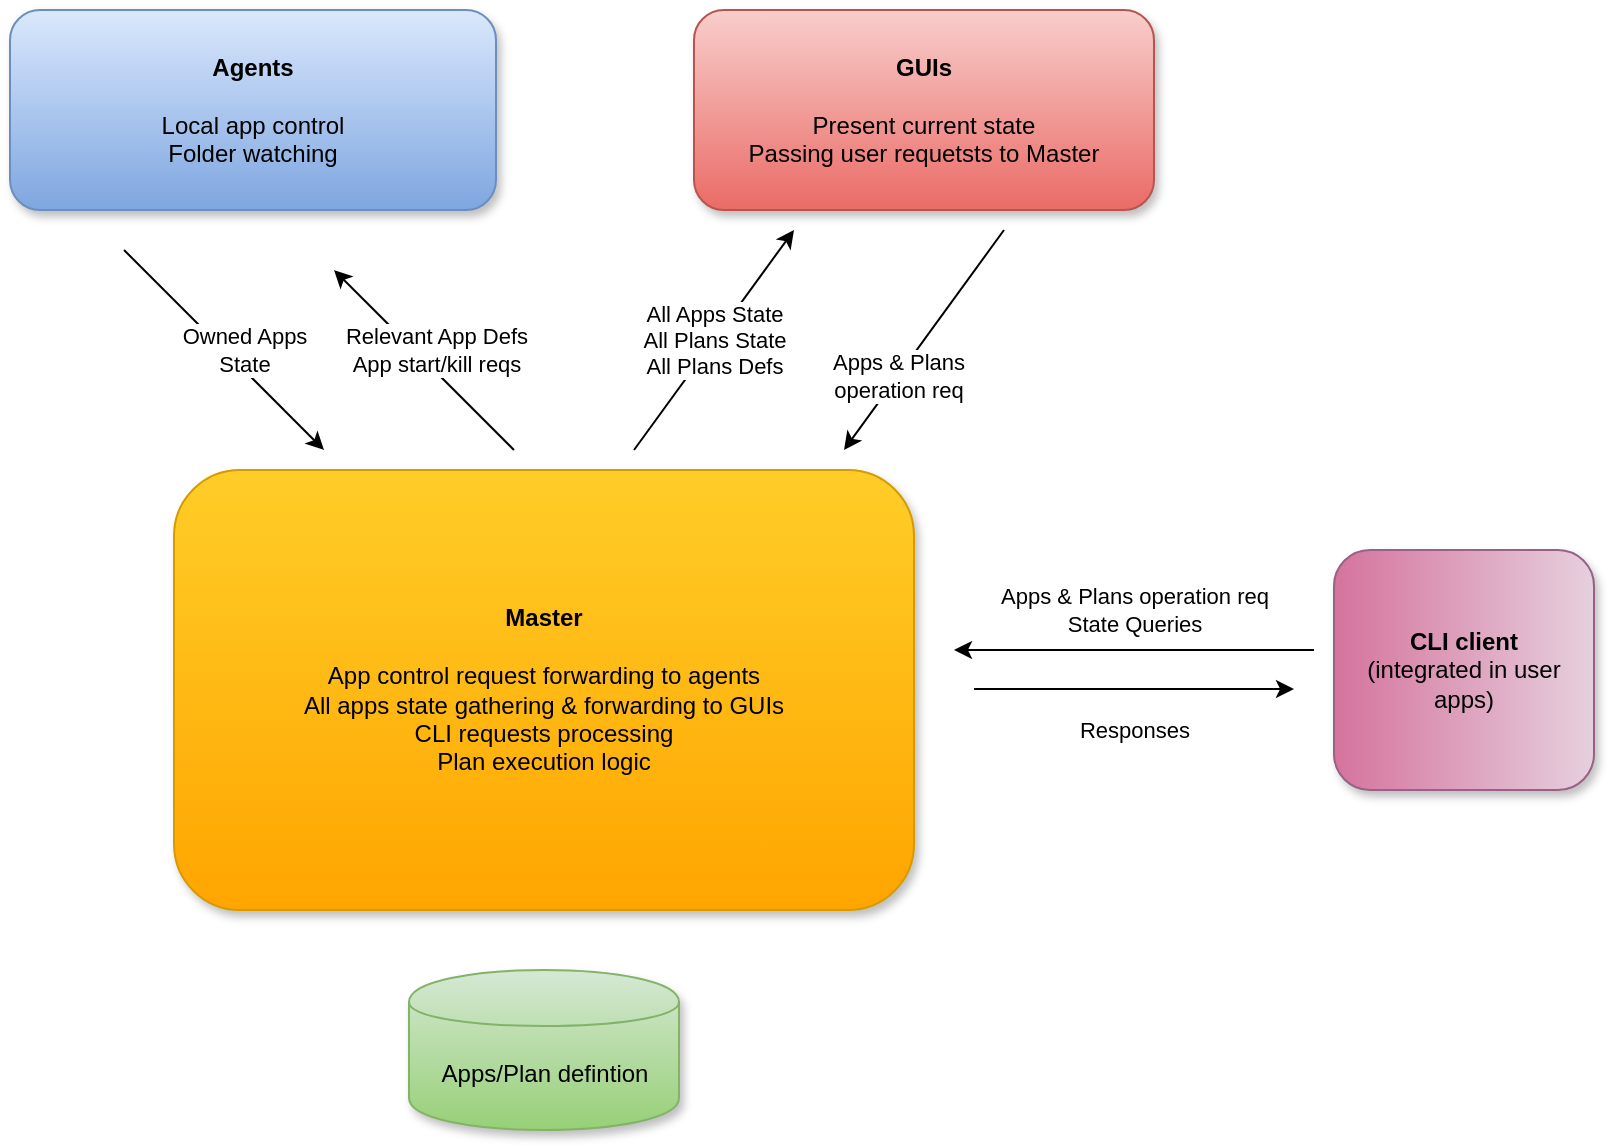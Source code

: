 <mxfile version="11.3.0" type="device" pages="3"><diagram id="9E8nScm6VIxQ8CLhNJQN" name="Overview"><mxGraphModel dx="1340" dy="827" grid="1" gridSize="10" guides="1" tooltips="1" connect="1" arrows="1" fold="1" page="1" pageScale="1" pageWidth="850" pageHeight="1100" math="0" shadow="0"><root><mxCell id="iiD6UnlSNe9LxEDSKWPP-0"/><mxCell id="iiD6UnlSNe9LxEDSKWPP-1" parent="iiD6UnlSNe9LxEDSKWPP-0"/><mxCell id="iiD6UnlSNe9LxEDSKWPP-2" value="&lt;b&gt;Master&lt;br&gt;&lt;br&gt;&lt;/b&gt;App control request forwarding to agents&lt;br&gt;All apps state gathering &amp;amp; forwarding to GUIs&lt;br&gt;CLI requests processing&lt;br&gt;Plan execution logic" style="rounded=1;whiteSpace=wrap;html=1;fillColor=#ffcd28;strokeColor=#d79b00;gradientColor=#ffa500;shadow=1;" parent="iiD6UnlSNe9LxEDSKWPP-1" vertex="1"><mxGeometry x="100" y="320" width="370" height="220" as="geometry"/></mxCell><mxCell id="iiD6UnlSNe9LxEDSKWPP-3" value="&lt;b&gt;Agents&lt;/b&gt;&lt;br&gt;&lt;br&gt;Local app control&lt;br&gt;Folder watching" style="rounded=1;whiteSpace=wrap;html=1;fillColor=#dae8fc;strokeColor=#6c8ebf;gradientColor=#7ea6e0;glass=0;shadow=1;" parent="iiD6UnlSNe9LxEDSKWPP-1" vertex="1"><mxGeometry x="18" y="90" width="243" height="100" as="geometry"/></mxCell><mxCell id="iiD6UnlSNe9LxEDSKWPP-4" value="&lt;b&gt;GUIs&lt;br&gt;&lt;br&gt;&lt;/b&gt;Present current state&lt;br&gt;Passing user requetsts to Master" style="rounded=1;whiteSpace=wrap;html=1;fillColor=#f8cecc;strokeColor=#b85450;gradientColor=#ea6b66;shadow=1;" parent="iiD6UnlSNe9LxEDSKWPP-1" vertex="1"><mxGeometry x="360" y="90" width="230" height="100" as="geometry"/></mxCell><mxCell id="iiD6UnlSNe9LxEDSKWPP-5" value="All Apps State&lt;br&gt;All Plans State&lt;br&gt;All Plans Defs" style="endArrow=classic;html=1;" parent="iiD6UnlSNe9LxEDSKWPP-1" edge="1"><mxGeometry width="50" height="50" relative="1" as="geometry"><mxPoint x="330" y="310" as="sourcePoint"/><mxPoint x="410" y="200" as="targetPoint"/></mxGeometry></mxCell><mxCell id="iiD6UnlSNe9LxEDSKWPP-6" value="Relevant App Defs&lt;br&gt;App start/kill reqs" style="endArrow=classic;html=1;" parent="iiD6UnlSNe9LxEDSKWPP-1" edge="1"><mxGeometry y="-7" width="50" height="50" relative="1" as="geometry"><mxPoint x="270" y="310" as="sourcePoint"/><mxPoint x="180" y="220" as="targetPoint"/><mxPoint x="1" as="offset"/></mxGeometry></mxCell><mxCell id="iiD6UnlSNe9LxEDSKWPP-7" value="Owned Apps&lt;br&gt;State" style="endArrow=classic;html=1;" parent="iiD6UnlSNe9LxEDSKWPP-1" edge="1"><mxGeometry x="0.1" y="7" width="50" height="50" relative="1" as="geometry"><mxPoint x="75" y="210" as="sourcePoint"/><mxPoint x="175" y="310" as="targetPoint"/><mxPoint as="offset"/></mxGeometry></mxCell><mxCell id="iiD6UnlSNe9LxEDSKWPP-8" value="Apps &amp;amp; Plans&lt;br&gt;operation req" style="endArrow=classic;html=1;" parent="iiD6UnlSNe9LxEDSKWPP-1" edge="1"><mxGeometry x="0.333" width="50" height="50" relative="1" as="geometry"><mxPoint x="515" y="200" as="sourcePoint"/><mxPoint x="435" y="310" as="targetPoint"/><mxPoint as="offset"/></mxGeometry></mxCell><mxCell id="iiD6UnlSNe9LxEDSKWPP-9" value="Apps/Plan defintion" style="shape=cylinder;whiteSpace=wrap;html=1;boundedLbl=1;backgroundOutline=1;fillColor=#d5e8d4;strokeColor=#82b366;gradientColor=#97d077;shadow=1;" parent="iiD6UnlSNe9LxEDSKWPP-1" vertex="1"><mxGeometry x="217.5" y="570" width="135" height="80" as="geometry"/></mxCell><mxCell id="iiD6UnlSNe9LxEDSKWPP-11" value="&lt;b&gt;CLI client&lt;/b&gt;&lt;br&gt;(integrated in user apps)" style="rounded=1;whiteSpace=wrap;html=1;fillColor=#e6d0de;strokeColor=#996185;gradientColor=#d5739d;direction=south;shadow=1;" parent="iiD6UnlSNe9LxEDSKWPP-1" vertex="1"><mxGeometry x="680" y="360" width="130" height="120" as="geometry"/></mxCell><mxCell id="iiD6UnlSNe9LxEDSKWPP-13" value="Apps &amp;amp; Plans operation req&lt;br&gt;State Queries" style="endArrow=classic;html=1;" parent="iiD6UnlSNe9LxEDSKWPP-1" edge="1"><mxGeometry y="-20" width="50" height="50" relative="1" as="geometry"><mxPoint x="670" y="410" as="sourcePoint"/><mxPoint x="490" y="410" as="targetPoint"/><mxPoint as="offset"/></mxGeometry></mxCell><mxCell id="iiD6UnlSNe9LxEDSKWPP-14" value="Responses" style="endArrow=classic;html=1;" parent="iiD6UnlSNe9LxEDSKWPP-1" edge="1"><mxGeometry y="-20" width="50" height="50" relative="1" as="geometry"><mxPoint x="500" y="429.5" as="sourcePoint"/><mxPoint x="660" y="429.5" as="targetPoint"/><mxPoint as="offset"/></mxGeometry></mxCell></root></mxGraphModel></diagram><diagram id="9d0924HnfYX_W-od98_B" name="Main Components"><mxGraphModel dx="1954" dy="681" grid="1" gridSize="10" guides="1" tooltips="1" connect="1" arrows="1" fold="1" page="1" pageScale="1" pageWidth="850" pageHeight="1100" math="0" shadow="0"><root><mxCell id="0"/><mxCell id="1" parent="0"/><mxCell id="H8IfDMaF4q7weLNNHRkA-1" value="LocalApp" style="rounded=1;whiteSpace=wrap;html=1;fillColor=#dae8fc;strokeColor=#6c8ebf;gradientColor=#7ea6e0;" parent="1" vertex="1"><mxGeometry x="-455.5" y="434" width="90" height="49" as="geometry"/></mxCell><mxCell id="H8IfDMaF4q7weLNNHRkA-2" value="All Apps Def&lt;br&gt;Registry" style="rounded=1;whiteSpace=wrap;html=1;fillColor=#ffcd28;strokeColor=#d79b00;gradientColor=#ffa500;glass=0;shadow=0;" parent="1" vertex="1"><mxGeometry x="325" y="351" width="120" height="60" as="geometry"/></mxCell><mxCell id="H8IfDMaF4q7weLNNHRkA-3" value="AppState" style="rounded=0;whiteSpace=wrap;html=1;fillColor=#fff2cc;strokeColor=#d6b656;gradientColor=#ffd966;" parent="1" vertex="1"><mxGeometry x="-445.5" y="554" width="70" height="30" as="geometry"/></mxCell><mxCell id="H8IfDMaF4q7weLNNHRkA-4" value="List of AppDefs" style="rounded=0;whiteSpace=wrap;html=1;fillColor=#fff2cc;strokeColor=#d6b656;gradientColor=#ffd966;" parent="1" vertex="1"><mxGeometry x="580" y="523" width="70" height="30" as="geometry"/></mxCell><mxCell id="H8IfDMaF4q7weLNNHRkA-5" value="Plan&lt;br&gt;Registry" style="rounded=1;whiteSpace=wrap;html=1;fillColor=#ffcd28;strokeColor=#d79b00;gradientColor=#ffa500;glass=0;shadow=0;" parent="1" vertex="1"><mxGeometry x="515" y="346" width="120" height="60" as="geometry"/></mxCell><mxCell id="H8IfDMaF4q7weLNNHRkA-6" value="PlanScript" style="rounded=1;whiteSpace=wrap;html=1;fillColor=#e6d0de;strokeColor=#996185;gradientColor=#d5739d;" parent="1" vertex="1"><mxGeometry x="590" y="559" width="70" height="30" as="geometry"/></mxCell><mxCell id="H8IfDMaF4q7weLNNHRkA-7" value="Script" style="rounded=1;whiteSpace=wrap;html=1;" parent="1" vertex="1"><mxGeometry x="-270.5" y="597" width="70" height="30" as="geometry"/></mxCell><mxCell id="H8IfDMaF4q7weLNNHRkA-8" value="AppDef" style="rounded=0;whiteSpace=wrap;html=1;fillColor=#fff2cc;strokeColor=#d6b656;gradientColor=#ffd966;" parent="1" vertex="1"><mxGeometry x="-445.5" y="516.5" width="70" height="30" as="geometry"/></mxCell><mxCell id="H8IfDMaF4q7weLNNHRkA-9" value="Launcher" style="rounded=1;whiteSpace=wrap;html=1;fillColor=#e6d0de;strokeColor=#996185;gradientColor=#d5739d;" parent="1" vertex="1"><mxGeometry x="-445.5" y="591.5" width="70" height="30" as="geometry"/></mxCell><mxCell id="2_5HU8o2-Dl9iPdz9xnt-24" style="edgeStyle=orthogonalEdgeStyle;rounded=0;orthogonalLoop=1;jettySize=auto;html=1;entryX=0.5;entryY=0;entryDx=0;entryDy=0;fontSize=25;endArrow=none;endFill=0;" parent="1" source="H8IfDMaF4q7weLNNHRkA-10" target="H8IfDMaF4q7weLNNHRkA-7" edge="1"><mxGeometry relative="1" as="geometry"/></mxCell><mxCell id="H8IfDMaF4q7weLNNHRkA-10" value="App&lt;br&gt;Watchers" style="rounded=1;whiteSpace=wrap;html=1;fillColor=#e6d0de;strokeColor=#996185;gradientColor=#d5739d;" parent="1" vertex="1"><mxGeometry x="-445.5" y="629" width="70" height="30" as="geometry"/></mxCell><mxCell id="H8IfDMaF4q7weLNNHRkA-11" value="AppState" style="rounded=0;whiteSpace=wrap;html=1;fillColor=#fff2cc;strokeColor=#d6b656;gradientColor=#ffd966;" parent="1" vertex="1"><mxGeometry x="737.5" y="427" width="70" height="30" as="geometry"/></mxCell><mxCell id="H8IfDMaF4q7weLNNHRkA-12" value="AppDef" style="rounded=0;whiteSpace=wrap;html=1;fillColor=#fff2cc;strokeColor=#d6b656;gradientColor=#ffd966;" parent="1" vertex="1"><mxGeometry x="340" y="436" width="70" height="30" as="geometry"/></mxCell><mxCell id="H8IfDMaF4q7weLNNHRkA-13" value="PlanState" style="rounded=0;whiteSpace=wrap;html=1;fillColor=#fff2cc;strokeColor=#d6b656;gradientColor=#ffd966;" parent="1" vertex="1"><mxGeometry x="575" y="490" width="70" height="30" as="geometry"/></mxCell><mxCell id="H8IfDMaF4q7weLNNHRkA-14" value="Master" style="text;html=1;strokeColor=none;fillColor=none;align=center;verticalAlign=middle;whiteSpace=wrap;rounded=0;fontSize=34;fontStyle=1" parent="1" vertex="1"><mxGeometry x="150" y="70" width="161" height="30" as="geometry"/></mxCell><mxCell id="H8IfDMaF4q7weLNNHRkA-15" value="Agent" style="text;html=1;strokeColor=none;fillColor=none;align=center;verticalAlign=middle;whiteSpace=wrap;rounded=0;fontSize=34;fontStyle=1" parent="1" vertex="1"><mxGeometry x="-275.5" y="73" width="40" height="20" as="geometry"/></mxCell><mxCell id="H8IfDMaF4q7weLNNHRkA-16" value="Plans&lt;br&gt;Definitions" style="rounded=1;whiteSpace=wrap;html=1;fillColor=#f8cecc;strokeColor=#b85450;gradientColor=#ea6b66;" parent="1" vertex="1"><mxGeometry x="420" y="722.714" width="120" height="60" as="geometry"/></mxCell><mxCell id="H8IfDMaF4q7weLNNHRkA-18" value="Free Apps&lt;br&gt;(App Defaults)&lt;br&gt;Definitions" style="rounded=1;whiteSpace=wrap;html=1;fillColor=#f8cecc;strokeColor=#b85450;gradientColor=#ea6b66;" parent="1" vertex="1"><mxGeometry x="160" y="722.214" width="120" height="60" as="geometry"/></mxCell><mxCell id="H8IfDMaF4q7weLNNHRkA-19" value="Plan Def" style="rounded=0;whiteSpace=wrap;html=1;fillColor=#fff2cc;strokeColor=#d6b656;gradientColor=#ffd966;" parent="1" vertex="1"><mxGeometry x="435" y="799.5" width="85" height="42" as="geometry"/></mxCell><mxCell id="H8IfDMaF4q7weLNNHRkA-20" value="List of AppDefs" style="rounded=0;whiteSpace=wrap;html=1;fillColor=#fff2cc;strokeColor=#d6b656;gradientColor=#ffd966;" parent="1" vertex="1"><mxGeometry x="460" y="867.214" width="70" height="30" as="geometry"/></mxCell><mxCell id="H8IfDMaF4q7weLNNHRkA-21" value="PlanScript&lt;br&gt;Def" style="rounded=0;whiteSpace=wrap;html=1;fillColor=#fff2cc;strokeColor=#d6b656;gradientColor=#ffd966;" parent="1" vertex="1"><mxGeometry x="460" y="907.214" width="70" height="30" as="geometry"/></mxCell><mxCell id="H8IfDMaF4q7weLNNHRkA-22" value="App Def" style="rounded=0;whiteSpace=wrap;html=1;fillColor=#fff2cc;strokeColor=#d6b656;gradientColor=#ffd966;" parent="1" vertex="1"><mxGeometry x="185" y="802.214" width="70" height="30" as="geometry"/></mxCell><mxCell id="H8IfDMaF4q7weLNNHRkA-32" value="Master's Config" style="text;html=1;strokeColor=none;fillColor=none;align=center;verticalAlign=middle;whiteSpace=wrap;rounded=0;fontSize=16;fontStyle=1" parent="1" vertex="1"><mxGeometry x="240" y="682" width="130" height="20" as="geometry"/></mxCell><mxCell id="2_5HU8o2-Dl9iPdz9xnt-2" value="Crash Detector" style="rounded=1;whiteSpace=wrap;html=1;" parent="1" vertex="1"><mxGeometry x="-270.5" y="633" width="70" height="33" as="geometry"/></mxCell><mxCell id="2_5HU8o2-Dl9iPdz9xnt-3" value="Restarter" style="rounded=1;whiteSpace=wrap;html=1;" parent="1" vertex="1"><mxGeometry x="-270.5" y="675.5" width="70" height="30" as="geometry"/></mxCell><mxCell id="2_5HU8o2-Dl9iPdz9xnt-4" value="App Init Detectors" style="rounded=1;whiteSpace=wrap;html=1;" parent="1" vertex="1"><mxGeometry x="-270.5" y="715.5" width="70" height="30" as="geometry"/></mxCell><mxCell id="2_5HU8o2-Dl9iPdz9xnt-5" value="Window&lt;br&gt;Pos/Style" style="rounded=1;whiteSpace=wrap;html=1;" parent="1" vertex="1"><mxGeometry x="-270.5" y="755.5" width="70" height="30" as="geometry"/></mxCell><mxCell id="2_5HU8o2-Dl9iPdz9xnt-6" value="Comm&lt;br&gt;Client" style="rounded=1;whiteSpace=wrap;html=1;fillColor=#d5e8d4;strokeColor=#82b366;shadow=0;glass=0;gradientColor=#97d077;" parent="1" vertex="1"><mxGeometry x="-680" y="165" width="492" height="60" as="geometry"/></mxCell><mxCell id="2_5HU8o2-Dl9iPdz9xnt-7" value="Comm Server" style="rounded=1;whiteSpace=wrap;html=1;fillColor=#d5e8d4;strokeColor=#82b366;shadow=0;glass=0;gradientColor=#97d077;" parent="1" vertex="1"><mxGeometry x="210" y="168" width="530" height="60" as="geometry"/></mxCell><mxCell id="2_5HU8o2-Dl9iPdz9xnt-12" value="Reflected State&lt;br&gt;Repo" style="rounded=1;whiteSpace=wrap;html=1;fillColor=#ffcd28;strokeColor=#d79b00;gradientColor=#ffa500;glass=0;shadow=0;" parent="1" vertex="1"><mxGeometry x="920" y="351" width="240" height="60" as="geometry"/></mxCell><mxCell id="2_5HU8o2-Dl9iPdz9xnt-13" value="Apps State" style="rounded=0;whiteSpace=wrap;html=1;fillColor=#fff2cc;strokeColor=#d6b656;gradientColor=#ffd966;" parent="1" vertex="1"><mxGeometry x="940" y="426" width="70" height="30" as="geometry"/></mxCell><mxCell id="2_5HU8o2-Dl9iPdz9xnt-14" value="Plans State" style="rounded=0;whiteSpace=wrap;html=1;fillColor=#fff2cc;strokeColor=#d6b656;gradientColor=#ffd966;" parent="1" vertex="1"><mxGeometry x="1050" y="426" width="70" height="30" as="geometry"/></mxCell><mxCell id="2_5HU8o2-Dl9iPdz9xnt-17" value="GUI" style="text;html=1;strokeColor=none;fillColor=none;align=center;verticalAlign=middle;whiteSpace=wrap;rounded=0;fontSize=34;fontStyle=1" parent="1" vertex="1"><mxGeometry x="985" y="83" width="40" height="20" as="geometry"/></mxCell><mxCell id="h3kVGyRjN4iD7foRj6ms-45" value="&lt;p style=&quot;font-size: 11px&quot;&gt;&lt;font style=&quot;font-size: 11px&quot;&gt;app states&lt;br&gt;&lt;/font&gt;&lt;font style=&quot;font-size: 11px&quot;&gt;plan states&lt;br&gt;&lt;/font&gt;&lt;font style=&quot;font-size: 11px&quot;&gt;app defs&lt;br&gt;&lt;/font&gt;&lt;font style=&quot;font-size: 11px&quot;&gt;plan defs&lt;/font&gt;&lt;/p&gt;" style="edgeStyle=orthogonalEdgeStyle;curved=1;rounded=0;orthogonalLoop=1;jettySize=auto;html=1;exitX=0.5;exitY=1;exitDx=0;exitDy=0;dashed=1;fontSize=16;entryX=0.25;entryY=0;entryDx=0;entryDy=0;" parent="1" source="2_5HU8o2-Dl9iPdz9xnt-18" target="2_5HU8o2-Dl9iPdz9xnt-12" edge="1"><mxGeometry relative="1" as="geometry"/></mxCell><mxCell id="2_5HU8o2-Dl9iPdz9xnt-18" value="Comm&lt;br&gt;Client" style="rounded=1;whiteSpace=wrap;html=1;fillColor=#d5e8d4;strokeColor=#82b366;shadow=0;glass=0;gradientColor=#97d077;" parent="1" vertex="1"><mxGeometry x="920" y="168" width="640" height="60" as="geometry"/></mxCell><mxCell id="2_5HU8o2-Dl9iPdz9xnt-20" value="Apps State" style="rounded=0;whiteSpace=wrap;html=1;fillColor=#fff2cc;strokeColor=#d6b656;gradientColor=#ffd966;" parent="1" vertex="1"><mxGeometry x="950" y="436" width="70" height="30" as="geometry"/></mxCell><mxCell id="2_5HU8o2-Dl9iPdz9xnt-22" value="Plans State" style="rounded=0;whiteSpace=wrap;html=1;fillColor=#fff2cc;strokeColor=#d6b656;gradientColor=#ffd966;" parent="1" vertex="1"><mxGeometry x="1060" y="436" width="70" height="30" as="geometry"/></mxCell><mxCell id="2_5HU8o2-Dl9iPdz9xnt-25" value="Local App Registry" style="rounded=1;whiteSpace=wrap;html=1;fillColor=#ffcd28;strokeColor=#d79b00;gradientColor=#ffa500;glass=0;shadow=0;" parent="1" vertex="1"><mxGeometry x="-485.5" y="352" width="150" height="60" as="geometry"/></mxCell><mxCell id="2_5HU8o2-Dl9iPdz9xnt-26" value="Plan" style="rounded=1;whiteSpace=wrap;html=1;fillColor=#dae8fc;strokeColor=#6c8ebf;gradientColor=#7ea6e0;" parent="1" vertex="1"><mxGeometry x="545" y="421" width="90" height="50" as="geometry"/></mxCell><mxCell id="2_5HU8o2-Dl9iPdz9xnt-28" value="Plan&lt;br&gt;Processing" style="rounded=1;whiteSpace=wrap;html=1;fillColor=#dae8fc;strokeColor=#6c8ebf;gradientColor=#7ea6e0;" parent="1" vertex="1"><mxGeometry x="555" y="431" width="90" height="50" as="geometry"/></mxCell><mxCell id="2_5HU8o2-Dl9iPdz9xnt-29" value="LocalApp&lt;br&gt;Processing" style="rounded=1;whiteSpace=wrap;html=1;fillColor=#dae8fc;strokeColor=#6c8ebf;gradientColor=#7ea6e0;" parent="1" vertex="1"><mxGeometry x="-445.5" y="444" width="90" height="49" as="geometry"/></mxCell><mxCell id="h3kVGyRjN4iD7foRj6ms-51" value="&lt;p style=&quot;font-size: 12px&quot;&gt;&lt;font style=&quot;font-size: 12px&quot;&gt;app's&lt;br&gt;&lt;/font&gt;&lt;font style=&quot;font-size: 12px&quot;&gt;current&lt;br&gt;&lt;/font&gt;&lt;font style=&quot;font-size: 12px&quot;&gt;state&lt;/font&gt;&lt;/p&gt;" style="edgeStyle=orthogonalEdgeStyle;curved=1;rounded=0;orthogonalLoop=1;jettySize=auto;html=1;exitX=0;exitY=0.5;exitDx=0;exitDy=0;entryX=1;entryY=0.25;entryDx=0;entryDy=0;dashed=1;startArrow=none;startFill=0;endArrow=classic;endFill=1;fontSize=16;" parent="1" source="2_5HU8o2-Dl9iPdz9xnt-31" target="H8IfDMaF4q7weLNNHRkA-5" edge="1"><mxGeometry x="0.205" relative="1" as="geometry"><mxPoint as="offset"/></mxGeometry></mxCell><mxCell id="2_5HU8o2-Dl9iPdz9xnt-31" value="All Apps State&lt;br&gt;Registry" style="rounded=1;whiteSpace=wrap;html=1;fillColor=#ffcd28;strokeColor=#d79b00;gradientColor=#ffa500;glass=0;shadow=0;" parent="1" vertex="1"><mxGeometry x="697.5" y="346" width="120" height="60" as="geometry"/></mxCell><mxCell id="2_5HU8o2-Dl9iPdz9xnt-36" value="AppState" style="rounded=0;whiteSpace=wrap;html=1;fillColor=#fff2cc;strokeColor=#d6b656;gradientColor=#ffd966;" parent="1" vertex="1"><mxGeometry x="747.5" y="437" width="70" height="30" as="geometry"/></mxCell><mxCell id="2_5HU8o2-Dl9iPdz9xnt-38" value="App Def" style="rounded=0;whiteSpace=wrap;html=1;fillColor=#fff2cc;strokeColor=#d6b656;gradientColor=#ffd966;" parent="1" vertex="1"><mxGeometry x="195" y="812.214" width="70" height="30" as="geometry"/></mxCell><mxCell id="2_5HU8o2-Dl9iPdz9xnt-39" value="Plan Def" style="rounded=0;whiteSpace=wrap;html=1;fillColor=#fff2cc;strokeColor=#d6b656;gradientColor=#ffd966;" parent="1" vertex="1"><mxGeometry x="445" y="809.5" width="85" height="42" as="geometry"/></mxCell><mxCell id="zigZOxKAETcDebU_w9Cl-2" value="Default App Defs" style="rounded=1;whiteSpace=wrap;html=1;fillColor=#ffcd28;strokeColor=#d79b00;gradientColor=#ffa500;glass=0;shadow=0;" parent="1" vertex="1"><mxGeometry x="119.5" y="351.5" width="120" height="60" as="geometry"/></mxCell><mxCell id="zigZOxKAETcDebU_w9Cl-3" value="AppDef" style="rounded=0;whiteSpace=wrap;html=1;fillColor=#fff2cc;strokeColor=#d6b656;gradientColor=#ffd966;" parent="1" vertex="1"><mxGeometry x="139.5" y="433.5" width="70" height="30" as="geometry"/></mxCell><mxCell id="zigZOxKAETcDebU_w9Cl-4" value="AppDef" style="rounded=0;whiteSpace=wrap;html=1;fillColor=#fff2cc;strokeColor=#d6b656;gradientColor=#ffd966;" parent="1" vertex="1"><mxGeometry x="149.5" y="443.5" width="70" height="30" as="geometry"/></mxCell><mxCell id="h3kVGyRjN4iD7foRj6ms-1" value="AppDef" style="rounded=0;whiteSpace=wrap;html=1;fillColor=#fff2cc;strokeColor=#d6b656;gradientColor=#ffd966;" parent="1" vertex="1"><mxGeometry x="940" y="494.5" width="70" height="30" as="geometry"/></mxCell><mxCell id="h3kVGyRjN4iD7foRj6ms-2" value="AppDef" style="rounded=0;whiteSpace=wrap;html=1;fillColor=#fff2cc;strokeColor=#d6b656;gradientColor=#ffd966;" parent="1" vertex="1"><mxGeometry x="950" y="504.5" width="70" height="30" as="geometry"/></mxCell><mxCell id="h3kVGyRjN4iD7foRj6ms-3" value="PlanDef" style="rounded=0;whiteSpace=wrap;html=1;fillColor=#fff2cc;strokeColor=#d6b656;gradientColor=#ffd966;" parent="1" vertex="1"><mxGeometry x="1055" y="497.214" width="70" height="30" as="geometry"/></mxCell><mxCell id="h3kVGyRjN4iD7foRj6ms-4" value="PlanDef" style="rounded=0;whiteSpace=wrap;html=1;fillColor=#fff2cc;strokeColor=#d6b656;gradientColor=#ffd966;" parent="1" vertex="1"><mxGeometry x="1065" y="507.214" width="70" height="30" as="geometry"/></mxCell><mxCell id="h3kVGyRjN4iD7foRj6ms-11" value="&lt;font style=&quot;font-size: 10px&quot;&gt;Keeps most recently published state of each app. Used by plan logic.&lt;/font&gt;" style="shape=note;whiteSpace=wrap;html=1;backgroundOutline=1;darkOpacity=0.05;size=12;fillColor=#f5f5f5;strokeColor=#666666;fontColor=#333333;spacingLeft=3;spacingRight=3;" parent="1" vertex="1"><mxGeometry x="713" y="490" width="120" height="61" as="geometry"/></mxCell><mxCell id="h3kVGyRjN4iD7foRj6ms-12" value="publish&lt;br&gt;app defs" style="endArrow=classic;html=1;dashed=1;" parent="1" source="H8IfDMaF4q7weLNNHRkA-2" target="2_5HU8o2-Dl9iPdz9xnt-7" edge="1"><mxGeometry width="50" height="50" relative="1" as="geometry"><mxPoint x="170" y="340" as="sourcePoint"/><mxPoint x="170" y="240" as="targetPoint"/></mxGeometry></mxCell><mxCell id="h3kVGyRjN4iD7foRj6ms-13" value="receive&lt;br&gt;from&lt;br&gt;agents" style="endArrow=classic;html=1;dashed=1;exitX=0.75;exitY=1;exitDx=0;exitDy=0;" parent="1" source="2_5HU8o2-Dl9iPdz9xnt-7" target="2_5HU8o2-Dl9iPdz9xnt-31" edge="1"><mxGeometry width="50" height="50" relative="1" as="geometry"><mxPoint x="250" y="240" as="sourcePoint"/><mxPoint x="320" y="330" as="targetPoint"/></mxGeometry></mxCell><mxCell id="h3kVGyRjN4iD7foRj6ms-15" value="update&lt;br&gt;whenever&lt;br&gt;an app&lt;br&gt;from a plan&lt;br&gt;is started" style="endArrow=classic;html=1;dashed=1;edgeStyle=orthogonalEdgeStyle;curved=1;entryX=0.75;entryY=1;entryDx=0;entryDy=0;" parent="1" source="H8IfDMaF4q7weLNNHRkA-5" target="H8IfDMaF4q7weLNNHRkA-2" edge="1"><mxGeometry x="0.182" y="10" width="50" height="50" relative="1" as="geometry"><mxPoint x="635" y="546" as="sourcePoint"/><mxPoint x="335" y="476" as="targetPoint"/><Array as="points"><mxPoint x="517" y="430"/><mxPoint x="415" y="430"/></Array><mxPoint as="offset"/></mxGeometry></mxCell><mxCell id="h3kVGyRjN4iD7foRj6ms-18" value="set initial&lt;br&gt;state" style="endArrow=classic;html=1;dashed=1;edgeStyle=orthogonalEdgeStyle;curved=1;" parent="1" source="H8IfDMaF4q7weLNNHRkA-18" target="zigZOxKAETcDebU_w9Cl-2" edge="1"><mxGeometry x="-0.059" y="-10" width="50" height="50" relative="1" as="geometry"><mxPoint x="645.286" y="555.857" as="sourcePoint"/><mxPoint x="345.286" y="485.857" as="targetPoint"/><Array as="points"><mxPoint x="70" y="752"/><mxPoint x="70" y="382"/></Array><mxPoint as="offset"/></mxGeometry></mxCell><mxCell id="h3kVGyRjN4iD7foRj6ms-19" value="set initial&lt;br&gt;state" style="endArrow=classic;html=1;dashed=1;edgeStyle=orthogonalEdgeStyle;curved=1;" parent="1" source="H8IfDMaF4q7weLNNHRkA-16" target="H8IfDMaF4q7weLNNHRkA-5" edge="1"><mxGeometry x="-0.104" y="20" width="50" height="50" relative="1" as="geometry"><mxPoint x="170" y="762" as="sourcePoint"/><mxPoint x="150" y="421.5" as="targetPoint"/><Array as="points"><mxPoint x="690" y="762"/><mxPoint x="690" y="382"/></Array><mxPoint as="offset"/></mxGeometry></mxCell><mxCell id="h3kVGyRjN4iD7foRj6ms-20" value="&lt;p style=&quot;line-height: 0%&quot;&gt;Plan commands&lt;br&gt;&lt;/p&gt;&lt;p&gt;(Start/Kill/Restart)&lt;/p&gt;&lt;p&gt;&lt;/p&gt;" style="endArrow=classic;html=1;dashed=1;" parent="1" source="2_5HU8o2-Dl9iPdz9xnt-7" target="H8IfDMaF4q7weLNNHRkA-5" edge="1"><mxGeometry x="0.241" y="-15" width="50" height="50" relative="1" as="geometry"><mxPoint x="413.033" y="238" as="sourcePoint"/><mxPoint x="486.967" y="361" as="targetPoint"/><mxPoint y="1" as="offset"/></mxGeometry></mxCell><mxCell id="h3kVGyRjN4iD7foRj6ms-21" value="&lt;font style=&quot;font-size: 10px&quot;&gt;All plans&lt;br&gt;and their logic&lt;br&gt;&lt;/font&gt;" style="shape=note;whiteSpace=wrap;html=1;backgroundOutline=1;darkOpacity=0.05;size=12;fillColor=#f5f5f5;strokeColor=#666666;fontColor=#333333;spacingLeft=3;spacingRight=3;" parent="1" vertex="1"><mxGeometry x="495" y="490" width="65" height="101" as="geometry"/></mxCell><mxCell id="h3kVGyRjN4iD7foRj6ms-10" value="&lt;font style=&quot;font-size: 10px&quot;&gt;Most recently published AppDef for each app&lt;br&gt;&lt;/font&gt;" style="shape=note;whiteSpace=wrap;html=1;backgroundOutline=1;darkOpacity=0.05;size=12;fillColor=#f5f5f5;strokeColor=#666666;fontColor=#333333;spacingLeft=3;spacingRight=3;" parent="1" vertex="1"><mxGeometry x="325" y="492" width="120" height="40" as="geometry"/></mxCell><mxCell id="2_5HU8o2-Dl9iPdz9xnt-30" value="AppDef" style="rounded=0;whiteSpace=wrap;html=1;fillColor=#fff2cc;strokeColor=#d6b656;gradientColor=#ffd966;" parent="1" vertex="1"><mxGeometry x="350" y="446" width="70" height="30" as="geometry"/></mxCell><mxCell id="h3kVGyRjN4iD7foRj6ms-24" value="&lt;font style=&quot;font-size: 10px&quot;&gt;Storage for default AppDefs&lt;br&gt;&lt;/font&gt;" style="shape=note;whiteSpace=wrap;html=1;backgroundOutline=1;darkOpacity=0.05;size=12;fillColor=#f5f5f5;strokeColor=#666666;fontColor=#333333;spacingLeft=3;spacingRight=3;" parent="1" vertex="1"><mxGeometry x="119.5" y="495.5" width="120" height="40" as="geometry"/></mxCell><mxCell id="h3kVGyRjN4iD7foRj6ms-25" value="update&lt;br&gt;whenever&lt;br&gt;an app&lt;br&gt;not belonging&lt;br&gt;to a plan&lt;br&gt;is started" style="endArrow=classic;html=1;dashed=1;edgeStyle=orthogonalEdgeStyle;curved=1;" parent="1" source="zigZOxKAETcDebU_w9Cl-2" target="H8IfDMaF4q7weLNNHRkA-2" edge="1"><mxGeometry x="0.09" y="19" width="50" height="50" relative="1" as="geometry"><mxPoint x="360" y="550" as="sourcePoint"/><mxPoint x="345" y="421" as="targetPoint"/><Array as="points"><mxPoint x="180" y="430"/><mxPoint x="360" y="430"/></Array><mxPoint as="offset"/></mxGeometry></mxCell><mxCell id="h3kVGyRjN4iD7foRj6ms-26" value="&lt;font style=&quot;font-size: 10px&quot;&gt;Gathers most recently received state of each app and each plan. Includes plan defintions (for presentation prurposes, no logic)&lt;/font&gt;" style="shape=note;whiteSpace=wrap;html=1;backgroundOutline=1;darkOpacity=0.05;size=12;fillColor=#f5f5f5;strokeColor=#666666;fontColor=#333333;spacingRight=3;spacingLeft=3;" parent="1" vertex="1"><mxGeometry x="950" y="562" width="210" height="68" as="geometry"/></mxCell><mxCell id="h3kVGyRjN4iD7foRj6ms-27" value="&lt;font style=&quot;font-size: 10px&quot;&gt;Apps managed by this agent. Their defs (both the last applied one and the one to be applied when next time started) as well as their current status.&lt;br&gt;&lt;/font&gt;" style="shape=note;whiteSpace=wrap;html=1;backgroundOutline=1;darkOpacity=0.05;size=12;fillColor=#f5f5f5;strokeColor=#666666;fontColor=#333333;spacingLeft=3;spacingRight=3;" parent="1" vertex="1"><mxGeometry x="-320" y="351.5" width="133" height="89" as="geometry"/></mxCell><mxCell id="h3kVGyRjN4iD7foRj6ms-28" value="TCP/ProtoBuf" style="endArrow=classic;startArrow=classic;html=1;dashed=1;" parent="1" source="2_5HU8o2-Dl9iPdz9xnt-6" target="2_5HU8o2-Dl9iPdz9xnt-7" edge="1"><mxGeometry width="50" height="50" relative="1" as="geometry"><mxPoint x="-60" y="220" as="sourcePoint"/><mxPoint x="-10" y="170" as="targetPoint"/></mxGeometry></mxCell><mxCell id="h3kVGyRjN4iD7foRj6ms-29" value="TCP/ProtoBuf" style="endArrow=classic;startArrow=classic;html=1;dashed=1;" parent="1" source="2_5HU8o2-Dl9iPdz9xnt-7" target="2_5HU8o2-Dl9iPdz9xnt-18" edge="1"><mxGeometry width="50" height="50" relative="1" as="geometry"><mxPoint x="540" y="220" as="sourcePoint"/><mxPoint x="170" y="208" as="targetPoint"/></mxGeometry></mxCell><mxCell id="h3kVGyRjN4iD7foRj6ms-30" value="&lt;font style=&quot;font-size: 10px&quot;&gt;&lt;div&gt;&lt;span&gt;Running as a background service on each managed computers.&amp;nbsp;&lt;/span&gt;&lt;span&gt;Manages local applications (Start,&lt;/span&gt;&lt;span&gt;&amp;nbsp;Kill, Restart). Detects app i&lt;/span&gt;&lt;span&gt;nitialization (timeout, window popped up, exit code...). Provides a&lt;/span&gt;&lt;span&gt;pp window state control (position, style, visibility... MS WIN only).&amp;nbsp;&lt;/span&gt;&lt;/div&gt;&lt;span&gt;Monitors local app state and sends it to master.&amp;nbsp;&lt;/span&gt;&lt;span&gt;Executes management commands sent by master.&lt;br&gt;&lt;/span&gt;&lt;/font&gt;" style="shape=note;whiteSpace=wrap;html=1;backgroundOutline=1;darkOpacity=0.05;size=12;fillColor=#f5f5f5;strokeColor=#666666;fontColor=#333333;spacingLeft=3;spacingRight=3;" parent="1" vertex="1"><mxGeometry x="-622.5" y="46" width="274" height="94" as="geometry"/></mxCell><mxCell id="h3kVGyRjN4iD7foRj6ms-31" value="&lt;font&gt;&lt;div style=&quot;font-size: 10px&quot;&gt;&lt;/div&gt;&lt;div&gt;&lt;span style=&quot;font-size: 10px&quot;&gt;Manages the launch plans, executes launch logic.&lt;/span&gt;&lt;span style=&quot;font-size: 10px&quot;&gt;&amp;nbsp;Instructs the agents what app to launch/kill/restart.&amp;nbsp;&lt;/span&gt;&lt;span style=&quot;font-size: 10px&quot;&gt;Receives app states from agents.&amp;nbsp;&lt;/span&gt;&lt;span style=&quot;font-size: 10px&quot;&gt;Receives control commans from GUI, from CLI...&lt;/span&gt;&lt;span style=&quot;font-size: 10px&quot;&gt;&amp;nbsp;Sends apps &amp;amp; plans state to UI.&lt;/span&gt;&lt;span style=&quot;font-size: 10px&quot;&gt;&amp;nbsp;Loads shared config, distributes relevant parts it individual agents&lt;/span&gt;&lt;/div&gt;&lt;div style=&quot;font-size: 10px&quot;&gt;&lt;br&gt;&lt;/div&gt;&lt;/font&gt;" style="shape=note;whiteSpace=wrap;html=1;backgroundOutline=1;darkOpacity=0.05;size=12;fillColor=#f5f5f5;strokeColor=#666666;fontColor=#333333;spacingLeft=3;spacingRight=3;" parent="1" vertex="1"><mxGeometry x="301" y="56" width="274" height="94" as="geometry"/></mxCell><mxCell id="h3kVGyRjN4iD7foRj6ms-32" value="&lt;font&gt;&lt;div style=&quot;font-size: 10px&quot;&gt;&lt;/div&gt;&lt;div&gt;&lt;div&gt;&lt;span style=&quot;font-size: 10px&quot;&gt;Shows the state of controlled apps on managed machines (where an agent is running).&amp;nbsp;&lt;/span&gt;&lt;span style=&quot;font-size: 10px&quot;&gt;Allows individual app control (Launch, Kill, Restart).&amp;nbsp;&lt;/span&gt;&lt;span style=&quot;font-size: 10px&quot;&gt;Shows the list of plans.&amp;nbsp;&lt;/span&gt;&lt;span style=&quot;font-size: 10px&quot;&gt;Allows individual plan control (Start, Stop, Kill, Restart).&lt;/span&gt;&lt;span style=&quot;font-size: 10px&quot;&gt;&amp;nbsp;Gets all info from master, sends all command to it.&lt;/span&gt;&lt;/div&gt;&lt;/div&gt;&lt;div&gt;&lt;br&gt;&lt;/div&gt;&lt;/font&gt;" style="shape=note;whiteSpace=wrap;html=1;backgroundOutline=1;darkOpacity=0.05;size=12;fillColor=#f5f5f5;strokeColor=#666666;fontColor=#333333;spacingLeft=3;spacingRight=3;" parent="1" vertex="1"><mxGeometry x="1080" y="46" width="274" height="94" as="geometry"/></mxCell><mxCell id="h3kVGyRjN4iD7foRj6ms-36" value="Agent's Config" style="text;html=1;strokeColor=none;fillColor=none;align=center;verticalAlign=middle;whiteSpace=wrap;rounded=0;fontSize=16;fontStyle=1" parent="1" vertex="1"><mxGeometry x="-677.5" y="682.5" width="130" height="20" as="geometry"/></mxCell><mxCell id="h3kVGyRjN4iD7foRj6ms-37" value="Folder Watcher&lt;br&gt;specs" style="rounded=1;whiteSpace=wrap;html=1;fillColor=#f8cecc;strokeColor=#b85450;gradientColor=#ea6b66;" parent="1" vertex="1"><mxGeometry x="-677.5" y="718.214" width="120" height="60" as="geometry"/></mxCell><mxCell id="h3kVGyRjN4iD7foRj6ms-38" value="Folder Watcher service" style="rounded=1;whiteSpace=wrap;html=1;fillColor=#ffcd28;strokeColor=#d79b00;gradientColor=#ffa500;glass=0;shadow=0;" parent="1" vertex="1"><mxGeometry x="-692.5" y="352" width="150" height="60" as="geometry"/></mxCell><mxCell id="h3kVGyRjN4iD7foRj6ms-39" value="&lt;font style=&quot;font-size: 10px&quot;&gt;Checks for creation of some files. Triigers configured plan.&lt;br&gt;&lt;/font&gt;" style="shape=note;whiteSpace=wrap;html=1;backgroundOutline=1;darkOpacity=0.05;size=12;fillColor=#f5f5f5;strokeColor=#666666;fontColor=#333333;spacingLeft=3;spacingRight=3;" parent="1" vertex="1"><mxGeometry x="-840" y="359.5" width="133" height="89" as="geometry"/></mxCell><mxCell id="h3kVGyRjN4iD7foRj6ms-40" value="StartPlan&amp;nbsp;&lt;br&gt;requests" style="endArrow=classic;html=1;dashed=1;edgeStyle=orthogonalEdgeStyle;curved=1;" parent="1" source="h3kVGyRjN4iD7foRj6ms-38" target="2_5HU8o2-Dl9iPdz9xnt-6" edge="1"><mxGeometry x="-0.059" y="-10" width="50" height="50" relative="1" as="geometry"><mxPoint x="170" y="761.333" as="sourcePoint"/><mxPoint x="129.5" y="391.333" as="targetPoint"/><Array as="points"><mxPoint x="-618" y="195"/></Array><mxPoint as="offset"/></mxGeometry></mxCell><mxCell id="h3kVGyRjN4iD7foRj6ms-42" value="publish&lt;br&gt;appState" style="endArrow=classic;html=1;dashed=1;entryX=0.25;entryY=1;entryDx=0;entryDy=0;exitX=0.25;exitY=0;exitDx=0;exitDy=0;" parent="1" source="2_5HU8o2-Dl9iPdz9xnt-25" target="2_5HU8o2-Dl9iPdz9xnt-6" edge="1"><mxGeometry x="-0.319" y="4" width="50" height="50" relative="1" as="geometry"><mxPoint x="395" y="361" as="sourcePoint"/><mxPoint x="395" y="238" as="targetPoint"/><mxPoint as="offset"/></mxGeometry></mxCell><mxCell id="h3kVGyRjN4iD7foRj6ms-43" value="Start/Kill/Restart&lt;br&gt;app&lt;br&gt;commands" style="endArrow=classic;html=1;dashed=1;exitX=0.5;exitY=1;exitDx=0;exitDy=0;" parent="1" source="2_5HU8o2-Dl9iPdz9xnt-6" target="2_5HU8o2-Dl9iPdz9xnt-25" edge="1"><mxGeometry x="-0.116" y="-7" width="50" height="50" relative="1" as="geometry"><mxPoint x="427.022" y="238" as="sourcePoint"/><mxPoint x="552.978" y="356" as="targetPoint"/><mxPoint y="1" as="offset"/></mxGeometry></mxCell><mxCell id="h3kVGyRjN4iD7foRj6ms-44" value="AppDefs&lt;br&gt;for started&lt;br&gt;apps" style="endArrow=classic;html=1;dashed=1;exitX=0.75;exitY=1;exitDx=0;exitDy=0;entryX=0.75;entryY=0;entryDx=0;entryDy=0;" parent="1" source="2_5HU8o2-Dl9iPdz9xnt-6" target="2_5HU8o2-Dl9iPdz9xnt-25" edge="1"><mxGeometry x="-0.344" y="3" width="50" height="50" relative="1" as="geometry"><mxPoint x="-328.0" y="235" as="sourcePoint"/><mxPoint x="-363.0" y="365.5" as="targetPoint"/><mxPoint as="offset"/></mxGeometry></mxCell><mxCell id="h3kVGyRjN4iD7foRj6ms-48" value="UI elements" style="rounded=1;whiteSpace=wrap;html=1;fillColor=#ffcd28;strokeColor=#d79b00;gradientColor=#ffa500;glass=0;shadow=0;" parent="1" vertex="1"><mxGeometry x="1320" y="352" width="240" height="60" as="geometry"/></mxCell><mxCell id="h3kVGyRjN4iD7foRj6ms-49" value="&lt;p style=&quot;font-size: 11px&quot;&gt;&lt;font style=&quot;font-size: 11px&quot;&gt;Start/Kill/RestartApp&lt;br&gt;&lt;/font&gt;&lt;font style=&quot;font-size: 11px&quot;&gt;Start/Stop/RestartPlan&lt;/font&gt;&lt;/p&gt;" style="edgeStyle=orthogonalEdgeStyle;curved=1;rounded=0;orthogonalLoop=1;jettySize=auto;html=1;exitX=0.5;exitY=0;exitDx=0;exitDy=0;dashed=1;fontSize=16;entryX=0.75;entryY=1;entryDx=0;entryDy=0;" parent="1" source="h3kVGyRjN4iD7foRj6ms-48" target="2_5HU8o2-Dl9iPdz9xnt-18" edge="1"><mxGeometry relative="1" as="geometry"><mxPoint x="1119.571" y="238.714" as="sourcePoint"/><mxPoint x="989.571" y="361.571" as="targetPoint"/></mxGeometry></mxCell><mxCell id="h3kVGyRjN4iD7foRj6ms-50" value="&lt;font style=&quot;font-size: 11px&quot;&gt;&amp;nbsp;state&lt;/font&gt;" style="endArrow=classic;dashed=1;html=1;fontSize=16;exitX=1;exitY=0.5;exitDx=0;exitDy=0;entryX=0;entryY=0.5;entryDx=0;entryDy=0;endFill=1;" parent="1" source="2_5HU8o2-Dl9iPdz9xnt-12" target="h3kVGyRjN4iD7foRj6ms-48" edge="1"><mxGeometry width="50" height="50" relative="1" as="geometry"><mxPoint x="1190" y="420" as="sourcePoint"/><mxPoint x="1240" y="370" as="targetPoint"/></mxGeometry></mxCell><mxCell id="h3kVGyRjN4iD7foRj6ms-52" value="publish plan state&lt;br&gt;and plan defs" style="endArrow=classic;html=1;dashed=1;exitX=0.75;exitY=0;exitDx=0;exitDy=0;" parent="1" source="H8IfDMaF4q7weLNNHRkA-5" target="2_5HU8o2-Dl9iPdz9xnt-7" edge="1"><mxGeometry x="-0.021" y="-28" width="50" height="50" relative="1" as="geometry"><mxPoint x="405.656" y="361" as="sourcePoint"/><mxPoint x="449.344" y="238" as="targetPoint"/><mxPoint x="-1" as="offset"/></mxGeometry></mxCell><mxCell id="QhoQUJY1T_y5hrgyIqYY-1" value="CLI Telnet&lt;br&gt;Server" style="rounded=1;whiteSpace=wrap;html=1;fillColor=#d5e8d4;strokeColor=#82b366;gradientColor=#97d077;" vertex="1" parent="1"><mxGeometry x="20" y="250" width="120" height="60" as="geometry"/></mxCell><mxCell id="QhoQUJY1T_y5hrgyIqYY-3" value="CLI Request Processor" style="rounded=1;whiteSpace=wrap;html=1;fillColor=#e6d0de;strokeColor=#996185;gradientColor=#d5739d;glass=0;shadow=0;" vertex="1" parent="1"><mxGeometry x="210" y="250" width="101" height="60" as="geometry"/></mxCell><mxCell id="QhoQUJY1T_y5hrgyIqYY-4" value="req&lt;br&gt;resp" style="endArrow=classic;html=1;dashed=1;entryX=0;entryY=0.5;entryDx=0;entryDy=0;exitX=1;exitY=0.5;exitDx=0;exitDy=0;startArrow=classic;startFill=1;" edge="1" parent="1" source="QhoQUJY1T_y5hrgyIqYY-1" target="QhoQUJY1T_y5hrgyIqYY-3"><mxGeometry width="50" height="50" relative="1" as="geometry"><mxPoint x="417.951" y="361" as="sourcePoint"/><mxPoint x="512.049" y="238" as="targetPoint"/></mxGeometry></mxCell><mxCell id="QhoQUJY1T_y5hrgyIqYY-6" value="req&lt;br&gt;resp" style="endArrow=classic;html=1;dashed=1;startArrow=classic;startFill=1;" edge="1" parent="1" source="QhoQUJY1T_y5hrgyIqYY-3" target="2_5HU8o2-Dl9iPdz9xnt-7"><mxGeometry width="50" height="50" relative="1" as="geometry"><mxPoint x="150" y="290" as="sourcePoint"/><mxPoint x="210" y="290" as="targetPoint"/></mxGeometry></mxCell><mxCell id="QhoQUJY1T_y5hrgyIqYY-8" value="Plan Restarter" style="rounded=1;whiteSpace=wrap;html=1;fillColor=#e6d0de;strokeColor=#996185;gradientColor=#d5739d;" vertex="1" parent="1"><mxGeometry x="590" y="595" width="70" height="30" as="geometry"/></mxCell></root></mxGraphModel></diagram><diagram id="3jmhrtVcQcXaURIRrjS2" name="Page-3"><mxGraphModel dx="1104" dy="681" grid="1" gridSize="10" guides="1" tooltips="1" connect="1" arrows="1" fold="1" page="1" pageScale="1" pageWidth="850" pageHeight="1100" math="0" shadow="0"><root><mxCell id="WQHB5bHBc7yMgB-wTnxN-0"/><mxCell id="WQHB5bHBc7yMgB-wTnxN-1" parent="WQHB5bHBc7yMgB-wTnxN-0"/></root></mxGraphModel></diagram></mxfile>
